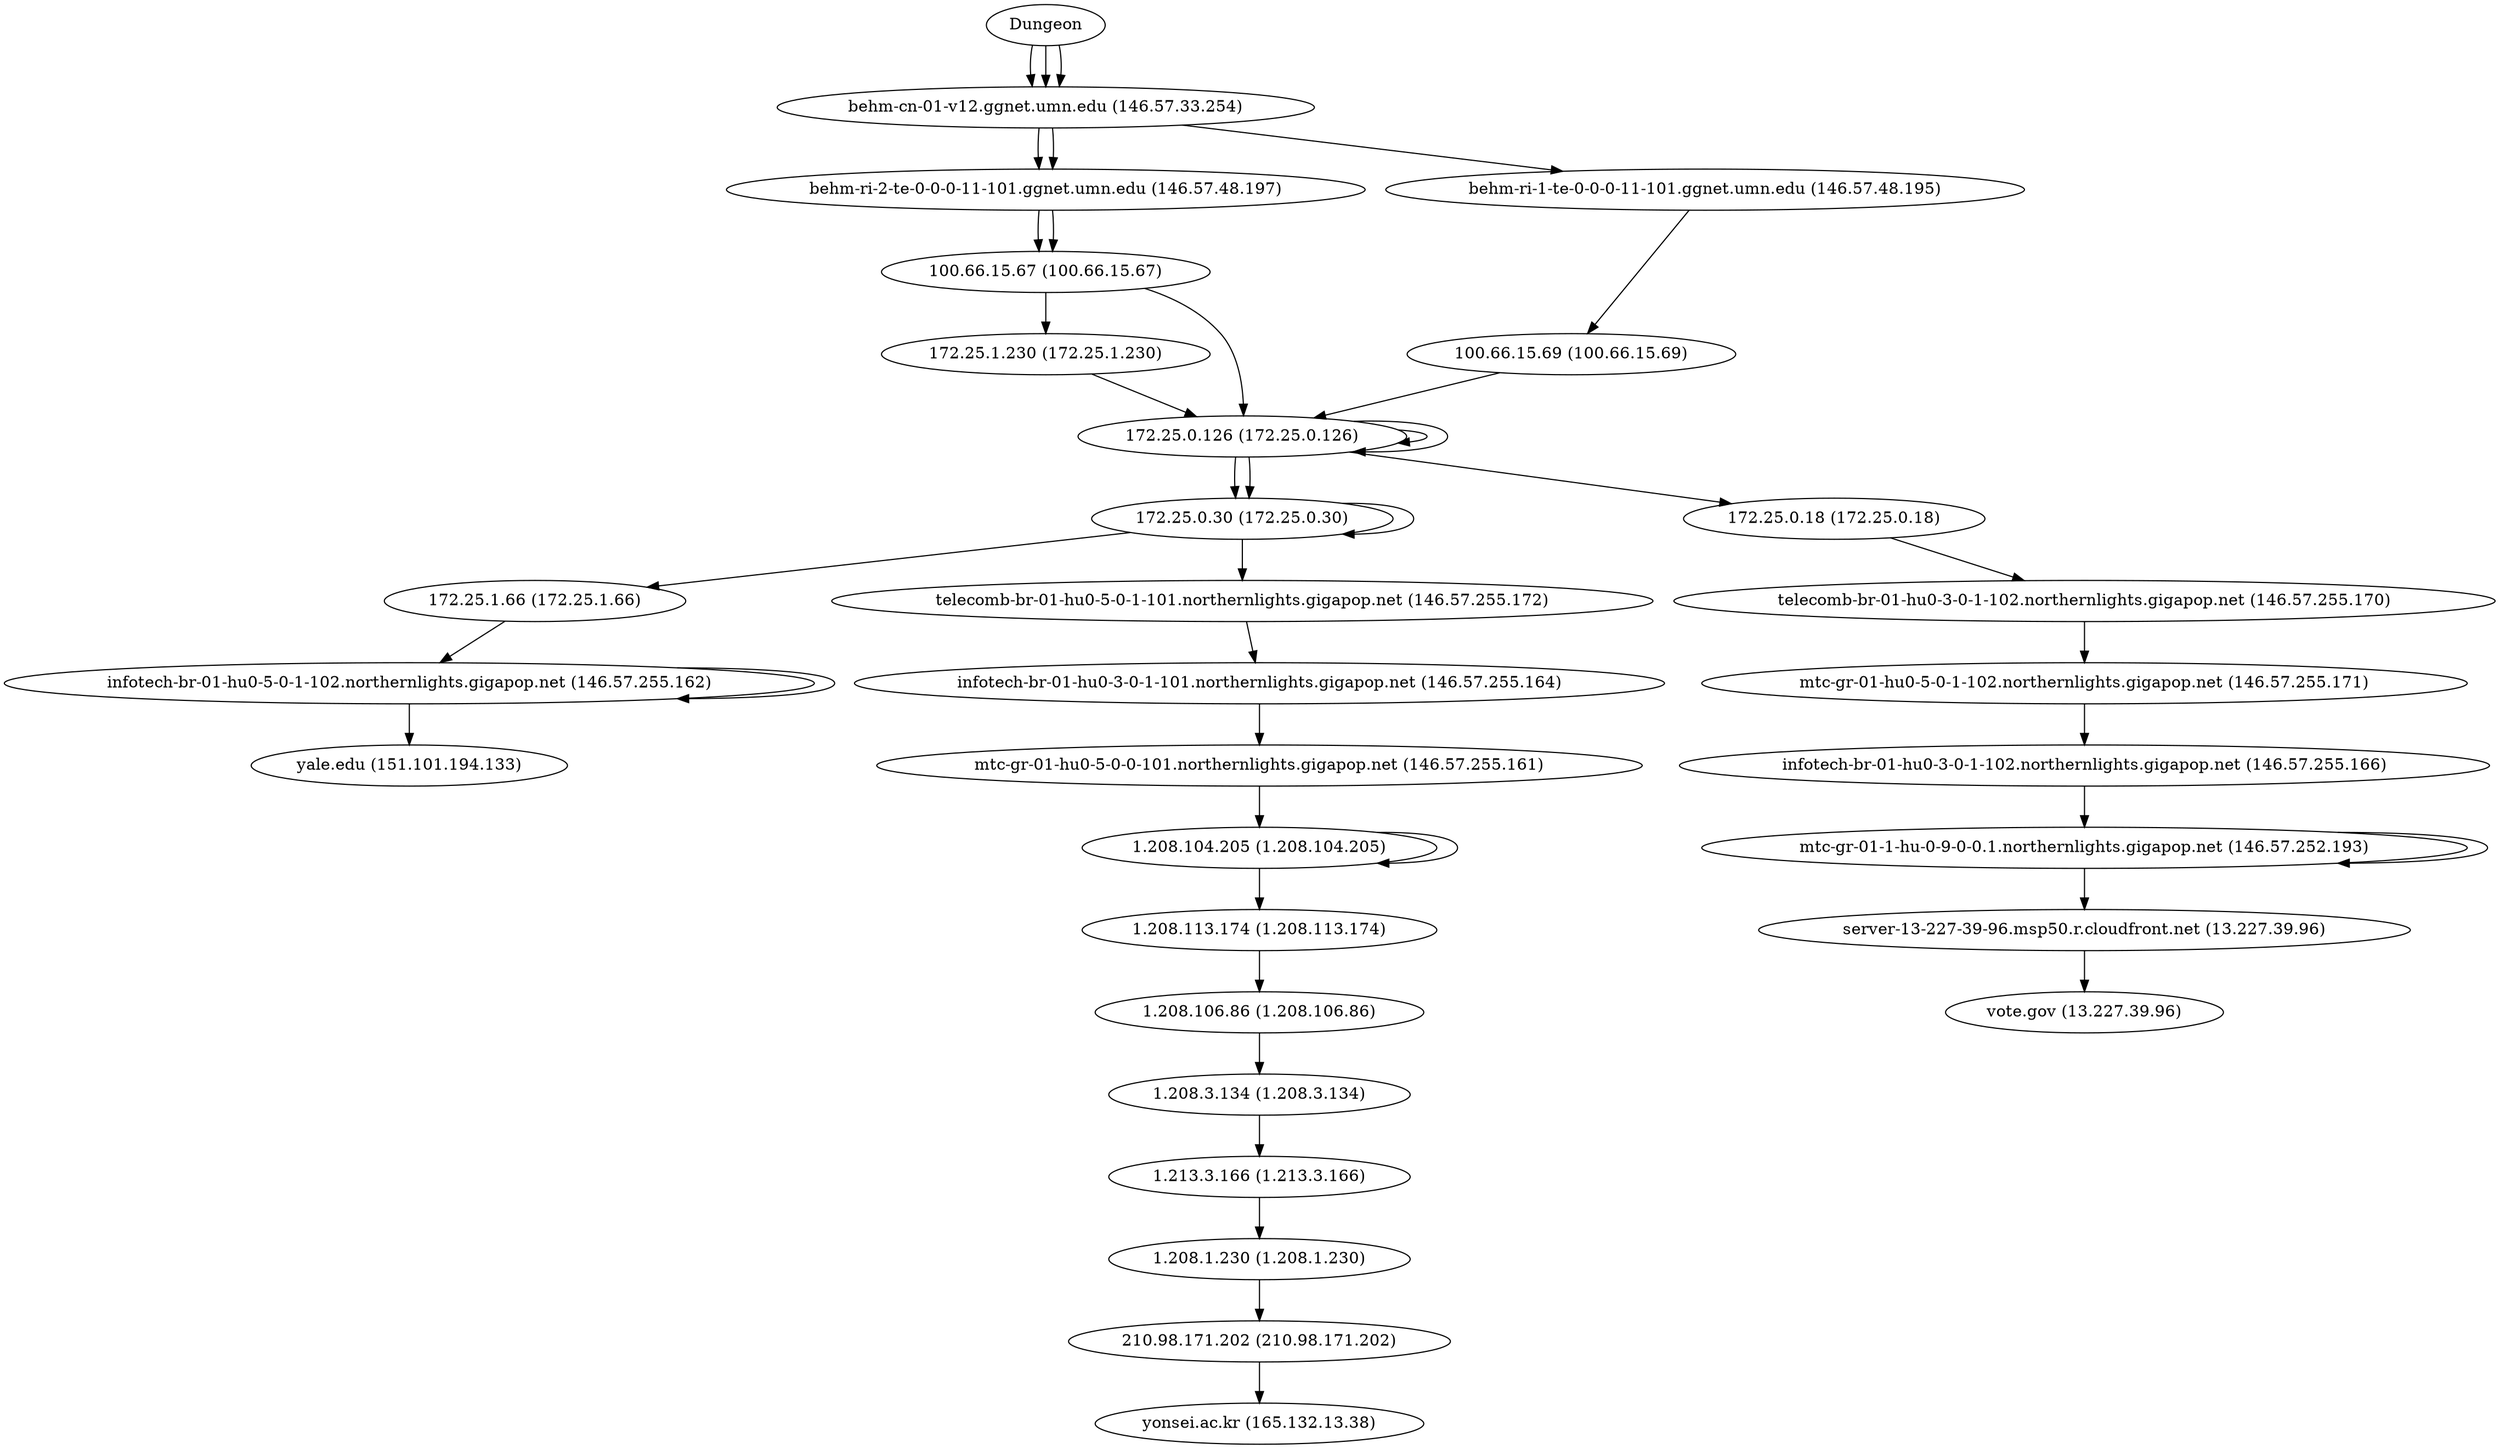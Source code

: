 digraph network {

// traceroute to yale.edu (151.101.194.133), 60 hops max, 60 byte packets
"Dungeon" -> "behm-cn-01-v12.ggnet.umn.edu (146.57.33.254)";
"behm-cn-01-v12.ggnet.umn.edu (146.57.33.254)" -> "behm-ri-2-te-0-0-0-11-101.ggnet.umn.edu (146.57.48.197)";
"behm-ri-2-te-0-0-0-11-101.ggnet.umn.edu (146.57.48.197)" -> "100.66.15.67 (100.66.15.67)";
"100.66.15.67 (100.66.15.67)" -> "172.25.1.230 (172.25.1.230)";
"172.25.1.230 (172.25.1.230)" -> "172.25.0.126 (172.25.0.126)";
"172.25.0.126 (172.25.0.126)" -> "172.25.0.30 (172.25.0.30)";
"172.25.0.30 (172.25.0.30)" -> "172.25.1.66 (172.25.1.66)";
"172.25.1.66 (172.25.1.66)" -> "infotech-br-01-hu0-5-0-1-102.northernlights.gigapop.net (146.57.255.162)";
"infotech-br-01-hu0-5-0-1-102.northernlights.gigapop.net (146.57.255.162)" -> "infotech-br-01-hu0-5-0-1-102.northernlights.gigapop.net (146.57.255.162)";
"infotech-br-01-hu0-5-0-1-102.northernlights.gigapop.net (146.57.255.162)" -> "yale.edu (151.101.194.133)";

// traceroute to vote.gov (13.227.39.96), 60 hops max, 60 byte packets
"Dungeon" -> "behm-cn-01-v12.ggnet.umn.edu (146.57.33.254)";
"behm-cn-01-v12.ggnet.umn.edu (146.57.33.254)" -> "behm-ri-1-te-0-0-0-11-101.ggnet.umn.edu (146.57.48.195)";
"behm-ri-1-te-0-0-0-11-101.ggnet.umn.edu (146.57.48.195)" -> "100.66.15.69 (100.66.15.69)";
"100.66.15.69 (100.66.15.69)" -> "172.25.0.126 (172.25.0.126)";
"172.25.0.126 (172.25.0.126)" -> "172.25.0.126 (172.25.0.126)";
"172.25.0.126 (172.25.0.126)" -> "172.25.0.18 (172.25.0.18)";
"172.25.0.18 (172.25.0.18)" -> "telecomb-br-01-hu0-3-0-1-102.northernlights.gigapop.net (146.57.255.170)";
"telecomb-br-01-hu0-3-0-1-102.northernlights.gigapop.net (146.57.255.170)" -> "mtc-gr-01-hu0-5-0-1-102.northernlights.gigapop.net (146.57.255.171)";
"mtc-gr-01-hu0-5-0-1-102.northernlights.gigapop.net (146.57.255.171)" -> "infotech-br-01-hu0-3-0-1-102.northernlights.gigapop.net (146.57.255.166)";
"infotech-br-01-hu0-3-0-1-102.northernlights.gigapop.net (146.57.255.166)" -> "mtc-gr-01-1-hu-0-9-0-0.1.northernlights.gigapop.net (146.57.252.193)";
"mtc-gr-01-1-hu-0-9-0-0.1.northernlights.gigapop.net (146.57.252.193)" -> "mtc-gr-01-1-hu-0-9-0-0.1.northernlights.gigapop.net (146.57.252.193)";
"mtc-gr-01-1-hu-0-9-0-0.1.northernlights.gigapop.net (146.57.252.193)" -> "server-13-227-39-96.msp50.r.cloudfront.net (13.227.39.96)";
"server-13-227-39-96.msp50.r.cloudfront.net (13.227.39.96)" -> "vote.gov (13.227.39.96)";

// traceroute to yonsei.ac.kr (165.132.13.38), 60 hops max, 60 byte packets
"Dungeon" -> "behm-cn-01-v12.ggnet.umn.edu (146.57.33.254)";
"behm-cn-01-v12.ggnet.umn.edu (146.57.33.254)" -> "behm-ri-2-te-0-0-0-11-101.ggnet.umn.edu (146.57.48.197)";
"behm-ri-2-te-0-0-0-11-101.ggnet.umn.edu (146.57.48.197)" -> "100.66.15.67 (100.66.15.67)";
"100.66.15.67 (100.66.15.67)" -> "172.25.0.126 (172.25.0.126)";
"172.25.0.126 (172.25.0.126)" -> "172.25.0.126 (172.25.0.126)";
"172.25.0.126 (172.25.0.126)" -> "172.25.0.30 (172.25.0.30)";
"172.25.0.30 (172.25.0.30)" -> "172.25.0.30 (172.25.0.30)";
"172.25.0.30 (172.25.0.30)" -> "telecomb-br-01-hu0-5-0-1-101.northernlights.gigapop.net (146.57.255.172)";
"telecomb-br-01-hu0-5-0-1-101.northernlights.gigapop.net (146.57.255.172)" -> "infotech-br-01-hu0-3-0-1-101.northernlights.gigapop.net (146.57.255.164)";
"infotech-br-01-hu0-3-0-1-101.northernlights.gigapop.net (146.57.255.164)" -> "mtc-gr-01-hu0-5-0-0-101.northernlights.gigapop.net (146.57.255.161)";
"mtc-gr-01-hu0-5-0-0-101.northernlights.gigapop.net (146.57.255.161)" -> "1.208.104.205 (1.208.104.205)";
"1.208.104.205 (1.208.104.205)" -> "1.208.104.205 (1.208.104.205)";
"1.208.104.205 (1.208.104.205)" -> "1.208.113.174 (1.208.113.174)";
"1.208.113.174 (1.208.113.174)" -> "1.208.106.86 (1.208.106.86)";
"1.208.106.86 (1.208.106.86)" -> "1.208.3.134 (1.208.3.134)";
"1.208.3.134 (1.208.3.134)" -> "1.213.3.166 (1.213.3.166)";
"1.213.3.166 (1.213.3.166)" -> "1.208.1.230 (1.208.1.230)";
"1.208.1.230 (1.208.1.230)" -> "210.98.171.202 (210.98.171.202)";
"210.98.171.202 (210.98.171.202)" -> "yonsei.ac.kr (165.132.13.38)";
}
